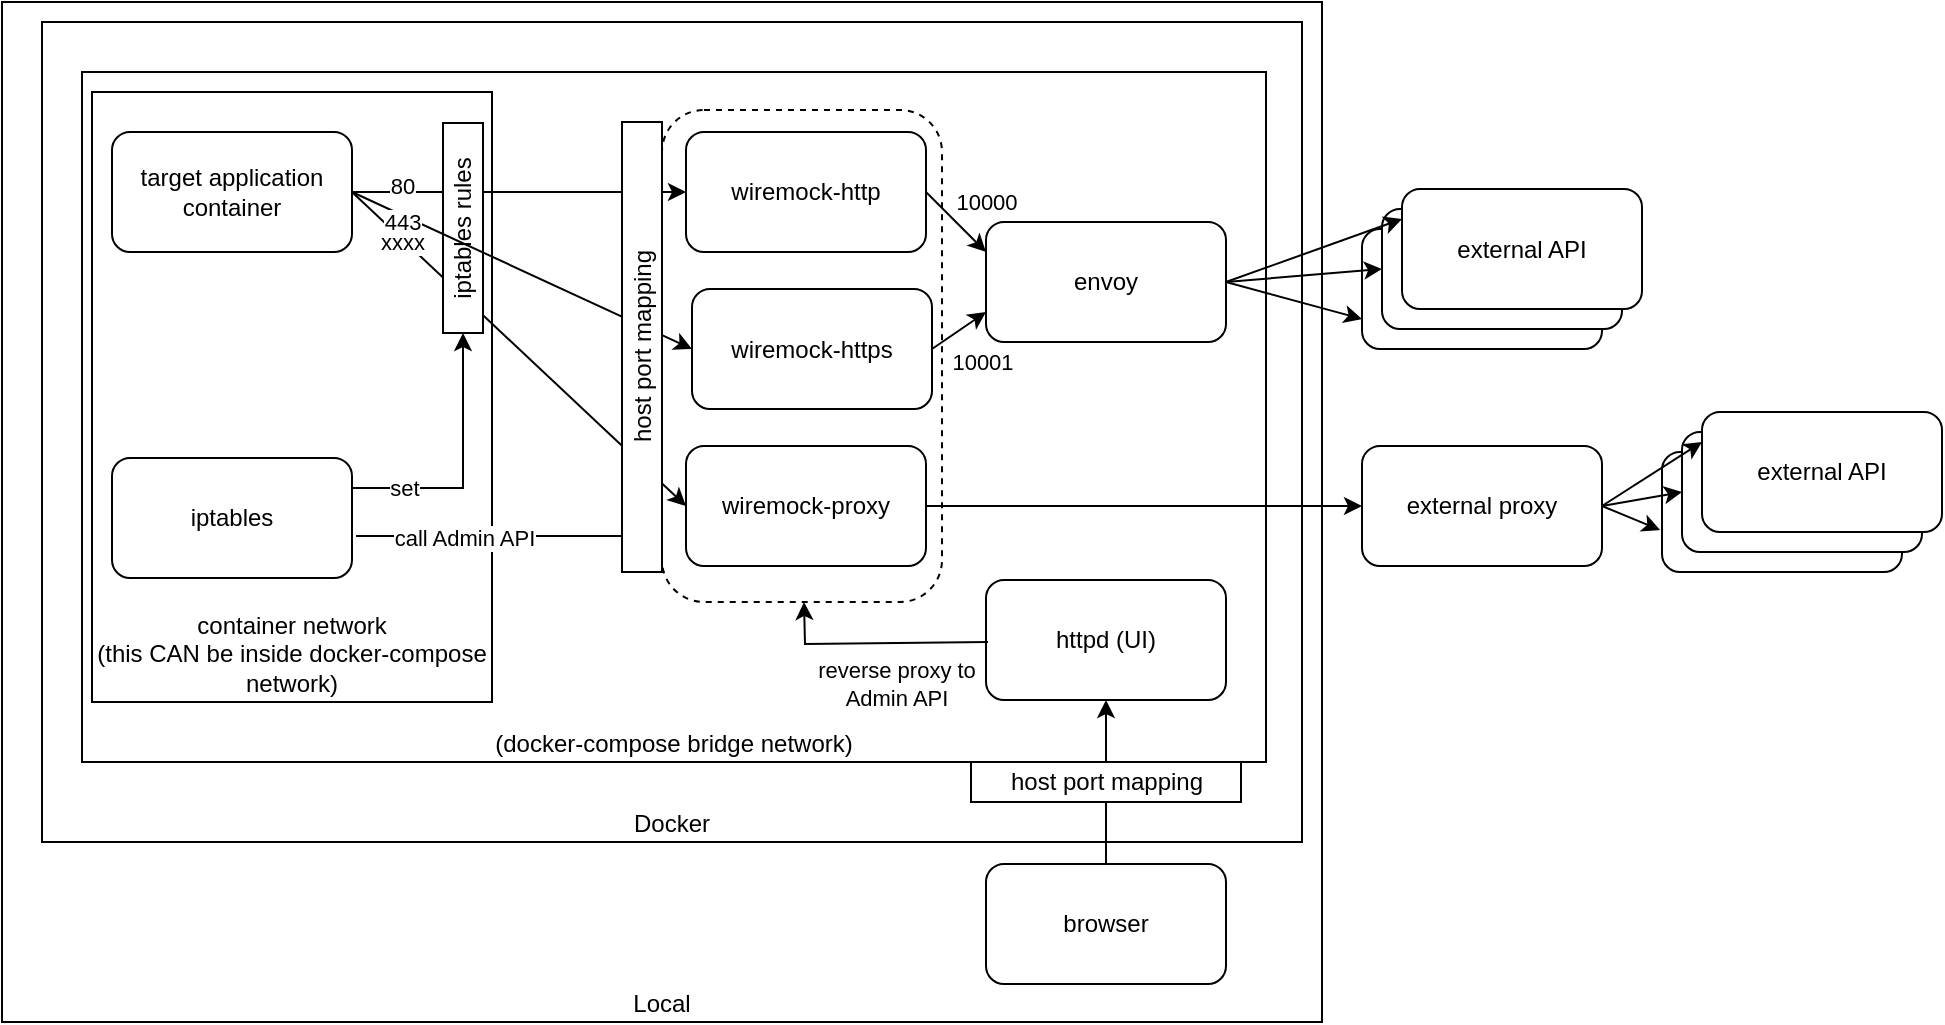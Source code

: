 <mxfile version="11.1.4"><diagram id="HuvU8xzOlCezcyk_x-uo" name="Page-1"><mxGraphModel dx="1186" dy="470" grid="1" gridSize="10" guides="1" tooltips="1" connect="1" arrows="1" fold="1" page="1" pageScale="1" pageWidth="850" pageHeight="1100" math="0" shadow="0"><root><mxCell id="0"/><mxCell id="1" parent="0"/><mxCell id="RFDlzafF_1aDp47PwjV5-11" value="Local" style="rounded=0;whiteSpace=wrap;html=1;verticalAlign=bottom;" parent="1" vertex="1"><mxGeometry x="10" y="10" width="660" height="510" as="geometry"/></mxCell><mxCell id="RFDlzafF_1aDp47PwjV5-22" value="Docker" style="rounded=0;whiteSpace=wrap;html=1;verticalAlign=bottom;" parent="1" vertex="1"><mxGeometry x="30" y="20" width="630" height="410" as="geometry"/></mxCell><mxCell id="RFDlzafF_1aDp47PwjV5-7" value="(docker-compose bridge network)" style="rounded=0;whiteSpace=wrap;html=1;verticalAlign=bottom;" parent="1" vertex="1"><mxGeometry x="50" y="45" width="592" height="345" as="geometry"/></mxCell><mxCell id="RFDlzafF_1aDp47PwjV5-2" value="container network&lt;br&gt;(this CAN be inside docker-compose network)" style="rounded=0;whiteSpace=wrap;html=1;verticalAlign=bottom;" parent="1" vertex="1"><mxGeometry x="55" y="55" width="200" height="305" as="geometry"/></mxCell><mxCell id="RFDlzafF_1aDp47PwjV5-3" value="target application container" style="rounded=1;whiteSpace=wrap;html=1;" parent="1" vertex="1"><mxGeometry x="65" y="75" width="120" height="60" as="geometry"/></mxCell><mxCell id="RFDlzafF_1aDp47PwjV5-5" value="envoy" style="rounded=1;whiteSpace=wrap;html=1;" parent="1" vertex="1"><mxGeometry x="502" y="120" width="120" height="60" as="geometry"/></mxCell><mxCell id="MQi9uN9I0GrxHPrnSuP--8" value="set" style="edgeStyle=orthogonalEdgeStyle;rounded=0;orthogonalLoop=1;jettySize=auto;html=1;exitX=1;exitY=0.25;exitDx=0;exitDy=0;entryX=0;entryY=0.5;entryDx=0;entryDy=0;" parent="1" source="RFDlzafF_1aDp47PwjV5-6" target="RFDlzafF_1aDp47PwjV5-21" edge="1"><mxGeometry x="-0.611" relative="1" as="geometry"><mxPoint as="offset"/></mxGeometry></mxCell><mxCell id="RFDlzafF_1aDp47PwjV5-6" value="iptables" style="rounded=1;whiteSpace=wrap;html=1;" parent="1" vertex="1"><mxGeometry x="65" y="238" width="120" height="60" as="geometry"/></mxCell><mxCell id="RFDlzafF_1aDp47PwjV5-9" value="external proxy" style="rounded=1;whiteSpace=wrap;html=1;" parent="1" vertex="1"><mxGeometry x="690" y="232" width="120" height="60" as="geometry"/></mxCell><mxCell id="RFDlzafF_1aDp47PwjV5-10" value="external API" style="rounded=1;whiteSpace=wrap;html=1;" parent="1" vertex="1"><mxGeometry x="690" y="123.5" width="120" height="60" as="geometry"/></mxCell><mxCell id="RFDlzafF_1aDp47PwjV5-23" value="httpd (UI)" style="rounded=1;whiteSpace=wrap;html=1;" parent="1" vertex="1"><mxGeometry x="502" y="299" width="120" height="60" as="geometry"/></mxCell><mxCell id="MQi9uN9I0GrxHPrnSuP--1" value="external API" style="rounded=1;whiteSpace=wrap;html=1;" parent="1" vertex="1"><mxGeometry x="700" y="113.5" width="120" height="60" as="geometry"/></mxCell><mxCell id="MQi9uN9I0GrxHPrnSuP--2" value="external API" style="rounded=1;whiteSpace=wrap;html=1;" parent="1" vertex="1"><mxGeometry x="710" y="103.5" width="120" height="60" as="geometry"/></mxCell><mxCell id="MQi9uN9I0GrxHPrnSuP--4" value="" style="endArrow=classic;html=1;exitX=1;exitY=0.5;exitDx=0;exitDy=0;entryX=0;entryY=0.5;entryDx=0;entryDy=0;" parent="1" source="RFDlzafF_1aDp47PwjV5-5" target="MQi9uN9I0GrxHPrnSuP--1" edge="1"><mxGeometry x="-0.792" y="10" width="50" height="50" relative="1" as="geometry"><mxPoint x="195" y="115" as="sourcePoint"/><mxPoint x="362" y="100" as="targetPoint"/><mxPoint as="offset"/></mxGeometry></mxCell><mxCell id="MQi9uN9I0GrxHPrnSuP--5" value="" style="endArrow=classic;html=1;exitX=1;exitY=0.5;exitDx=0;exitDy=0;entryX=0;entryY=0.75;entryDx=0;entryDy=0;" parent="1" source="RFDlzafF_1aDp47PwjV5-5" target="RFDlzafF_1aDp47PwjV5-10" edge="1"><mxGeometry x="-0.792" y="10" width="50" height="50" relative="1" as="geometry"><mxPoint x="632" y="115" as="sourcePoint"/><mxPoint x="710" y="90" as="targetPoint"/><mxPoint as="offset"/></mxGeometry></mxCell><mxCell id="MQi9uN9I0GrxHPrnSuP--6" value="" style="endArrow=classic;html=1;entryX=0;entryY=0.25;entryDx=0;entryDy=0;exitX=1;exitY=0.5;exitDx=0;exitDy=0;" parent="1" source="RFDlzafF_1aDp47PwjV5-5" target="MQi9uN9I0GrxHPrnSuP--2" edge="1"><mxGeometry x="-0.792" y="10" width="50" height="50" relative="1" as="geometry"><mxPoint x="620" y="105" as="sourcePoint"/><mxPoint x="720" y="100" as="targetPoint"/><mxPoint as="offset"/></mxGeometry></mxCell><mxCell id="MQi9uN9I0GrxHPrnSuP--9" value="external API" style="rounded=1;whiteSpace=wrap;html=1;" parent="1" vertex="1"><mxGeometry x="840" y="235" width="120" height="60" as="geometry"/></mxCell><mxCell id="MQi9uN9I0GrxHPrnSuP--10" value="external API" style="rounded=1;whiteSpace=wrap;html=1;" parent="1" vertex="1"><mxGeometry x="850" y="225" width="120" height="60" as="geometry"/></mxCell><mxCell id="MQi9uN9I0GrxHPrnSuP--11" value="external API" style="rounded=1;whiteSpace=wrap;html=1;" parent="1" vertex="1"><mxGeometry x="860" y="215" width="120" height="60" as="geometry"/></mxCell><mxCell id="MQi9uN9I0GrxHPrnSuP--12" value="" style="endArrow=classic;html=1;entryX=-0.008;entryY=0.65;entryDx=0;entryDy=0;entryPerimeter=0;" parent="1" target="MQi9uN9I0GrxHPrnSuP--9" edge="1"><mxGeometry x="-0.792" y="10" width="50" height="50" relative="1" as="geometry"><mxPoint x="810" y="262" as="sourcePoint"/><mxPoint x="700" y="197" as="targetPoint"/><mxPoint as="offset"/></mxGeometry></mxCell><mxCell id="MQi9uN9I0GrxHPrnSuP--13" value="" style="endArrow=classic;html=1;entryX=0;entryY=0.5;entryDx=0;entryDy=0;exitX=1;exitY=0.5;exitDx=0;exitDy=0;" parent="1" source="RFDlzafF_1aDp47PwjV5-9" target="MQi9uN9I0GrxHPrnSuP--10" edge="1"><mxGeometry x="-0.792" y="10" width="50" height="50" relative="1" as="geometry"><mxPoint x="820" y="272" as="sourcePoint"/><mxPoint x="849.04" y="284" as="targetPoint"/><mxPoint as="offset"/></mxGeometry></mxCell><mxCell id="MQi9uN9I0GrxHPrnSuP--14" value="" style="endArrow=classic;html=1;entryX=0;entryY=0.25;entryDx=0;entryDy=0;" parent="1" target="MQi9uN9I0GrxHPrnSuP--11" edge="1"><mxGeometry x="-0.792" y="10" width="50" height="50" relative="1" as="geometry"><mxPoint x="810" y="262" as="sourcePoint"/><mxPoint x="859.04" y="294" as="targetPoint"/><mxPoint as="offset"/></mxGeometry></mxCell><mxCell id="5lKBMlvsrKag2X9gjzRc-1" value="browser" style="rounded=1;whiteSpace=wrap;html=1;" parent="1" vertex="1"><mxGeometry x="502" y="441" width="120" height="60" as="geometry"/></mxCell><mxCell id="Ib2ewbk3OasD9NcbiMM3-5" value="call Admin API" style="endArrow=classic;html=1;entryX=0;entryY=0.75;entryDx=0;entryDy=0;exitX=1.017;exitY=0.65;exitDx=0;exitDy=0;exitPerimeter=0;" parent="1" source="RFDlzafF_1aDp47PwjV5-6" target="RFDlzafF_1aDp47PwjV5-8" edge="1"><mxGeometry x="-0.354" y="-1" width="50" height="50" relative="1" as="geometry"><mxPoint x="195" y="115" as="sourcePoint"/><mxPoint x="362" y="272" as="targetPoint"/><mxPoint as="offset"/></mxGeometry></mxCell><mxCell id="Ib2ewbk3OasD9NcbiMM3-9" value="" style="endArrow=classic;html=1;entryX=0.5;entryY=1;entryDx=0;entryDy=0;exitX=0.5;exitY=0;exitDx=0;exitDy=0;" parent="1" source="5lKBMlvsrKag2X9gjzRc-1" target="RFDlzafF_1aDp47PwjV5-23" edge="1"><mxGeometry x="-0.695" y="-1" width="50" height="50" relative="1" as="geometry"><mxPoint x="422" y="355" as="sourcePoint"/><mxPoint x="425" y="329.2" as="targetPoint"/><mxPoint as="offset"/></mxGeometry></mxCell><mxCell id="RFDlzafF_1aDp47PwjV5-17" value="host port mapping" style="rounded=0;whiteSpace=wrap;html=1;rotation=0;direction=east;" parent="1" vertex="1"><mxGeometry x="494.5" y="390" width="135" height="20" as="geometry"/></mxCell><mxCell id="Ib2ewbk3OasD9NcbiMM3-12" value="" style="rounded=1;whiteSpace=wrap;html=1;dashed=1;" parent="1" vertex="1"><mxGeometry x="340" y="64" width="140" height="246" as="geometry"/></mxCell><mxCell id="RFDlzafF_1aDp47PwjV5-4" value="wiremock-http" style="rounded=1;whiteSpace=wrap;html=1;" parent="1" vertex="1"><mxGeometry x="352" y="75" width="120" height="60" as="geometry"/></mxCell><mxCell id="RFDlzafF_1aDp47PwjV5-8" value="wiremock-proxy" style="rounded=1;whiteSpace=wrap;html=1;" parent="1" vertex="1"><mxGeometry x="352" y="232" width="120" height="60" as="geometry"/></mxCell><mxCell id="XbQ_VQqV50rwnwfC4ffU-1" value="wiremock-https" style="rounded=1;whiteSpace=wrap;html=1;" parent="1" vertex="1"><mxGeometry x="355" y="153.5" width="120" height="60" as="geometry"/></mxCell><mxCell id="RFDlzafF_1aDp47PwjV5-12" value="80" style="endArrow=classic;html=1;entryX=0;entryY=0.5;entryDx=0;entryDy=0;exitX=1;exitY=0.5;exitDx=0;exitDy=0;" parent="1" source="RFDlzafF_1aDp47PwjV5-3" target="RFDlzafF_1aDp47PwjV5-4" edge="1"><mxGeometry x="-0.698" y="3" width="50" height="50" relative="1" as="geometry"><mxPoint y="365" as="sourcePoint"/><mxPoint x="50" y="315" as="targetPoint"/><mxPoint as="offset"/></mxGeometry></mxCell><mxCell id="Ib2ewbk3OasD9NcbiMM3-3" value="xxxx" style="endArrow=classic;html=1;entryX=0;entryY=0.5;entryDx=0;entryDy=0;exitX=1;exitY=0.5;exitDx=0;exitDy=0;" parent="1" source="RFDlzafF_1aDp47PwjV5-3" target="RFDlzafF_1aDp47PwjV5-8" edge="1"><mxGeometry x="-0.695" y="-1" width="50" height="50" relative="1" as="geometry"><mxPoint x="185" y="120" as="sourcePoint"/><mxPoint x="352" y="247" as="targetPoint"/><mxPoint as="offset"/></mxGeometry></mxCell><mxCell id="RFDlzafF_1aDp47PwjV5-21" value="iptables rules" style="rounded=0;whiteSpace=wrap;html=1;rotation=-90;" parent="1" vertex="1"><mxGeometry x="188" y="113" width="105" height="20" as="geometry"/></mxCell><mxCell id="RFDlzafF_1aDp47PwjV5-16" style="edgeStyle=orthogonalEdgeStyle;rounded=0;orthogonalLoop=1;jettySize=auto;html=1;exitX=1;exitY=0.5;exitDx=0;exitDy=0;" parent="1" source="RFDlzafF_1aDp47PwjV5-8" target="RFDlzafF_1aDp47PwjV5-9" edge="1"><mxGeometry relative="1" as="geometry"/></mxCell><mxCell id="XbQ_VQqV50rwnwfC4ffU-3" value="10001" style="endArrow=classic;html=1;entryX=0;entryY=0.75;entryDx=0;entryDy=0;exitX=1;exitY=0.5;exitDx=0;exitDy=0;" parent="1" source="XbQ_VQqV50rwnwfC4ffU-1" target="RFDlzafF_1aDp47PwjV5-5" edge="1"><mxGeometry x="0.036" y="-19" width="50" height="50" relative="1" as="geometry"><mxPoint x="195" y="115" as="sourcePoint"/><mxPoint x="362" y="100" as="targetPoint"/><mxPoint as="offset"/></mxGeometry></mxCell><mxCell id="XbQ_VQqV50rwnwfC4ffU-4" value="10000" style="endArrow=classic;html=1;entryX=0;entryY=0.25;entryDx=0;entryDy=0;exitX=1;exitY=0.5;exitDx=0;exitDy=0;" parent="1" source="RFDlzafF_1aDp47PwjV5-4" target="RFDlzafF_1aDp47PwjV5-5" edge="1"><mxGeometry x="0.167" y="18" width="50" height="50" relative="1" as="geometry"><mxPoint x="485" y="193.5" as="sourcePoint"/><mxPoint x="512" y="175" as="targetPoint"/><mxPoint as="offset"/></mxGeometry></mxCell><mxCell id="4OPBk9Twuief65HOpsA9-2" value="443" style="endArrow=classic;html=1;entryX=0;entryY=0.5;entryDx=0;entryDy=0;exitX=1;exitY=0.5;exitDx=0;exitDy=0;" parent="1" source="RFDlzafF_1aDp47PwjV5-3" target="XbQ_VQqV50rwnwfC4ffU-1" edge="1"><mxGeometry x="-0.69" y="-3" width="50" height="50" relative="1" as="geometry"><mxPoint x="185" y="105" as="sourcePoint"/><mxPoint x="355" y="183.5" as="targetPoint"/><mxPoint as="offset"/></mxGeometry></mxCell><mxCell id="4OPBk9Twuief65HOpsA9-1" value="host port mapping" style="rounded=0;whiteSpace=wrap;html=1;rotation=-90;direction=east;" parent="1" vertex="1"><mxGeometry x="217.5" y="172.5" width="225" height="20" as="geometry"/></mxCell><mxCell id="4OPBk9Twuief65HOpsA9-3" value="reverse proxy to&lt;br&gt;Admin API" style="edgeStyle=orthogonalEdgeStyle;rounded=0;orthogonalLoop=1;jettySize=auto;html=1;entryX=0.5;entryY=1;entryDx=0;entryDy=0;" parent="1" edge="1"><mxGeometry x="-0.168" y="20" relative="1" as="geometry"><mxPoint as="offset"/><mxPoint x="503" y="330" as="sourcePoint"/><mxPoint x="411" y="310" as="targetPoint"/></mxGeometry></mxCell></root></mxGraphModel></diagram></mxfile>